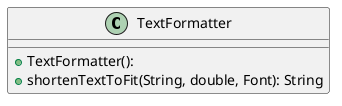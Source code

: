 @startuml
class TextFormatter {
  + TextFormatter():
  + shortenTextToFit(String, double, Font): String
}
@enduml